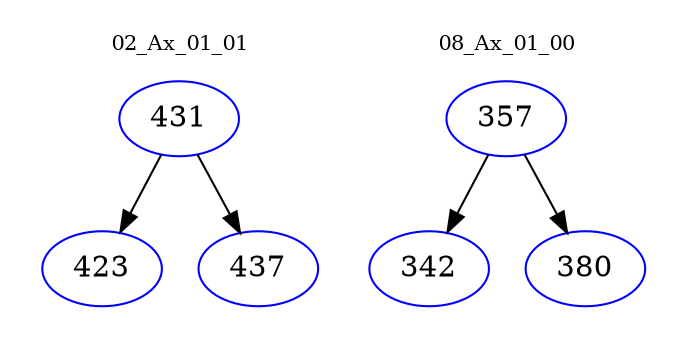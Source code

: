 digraph{
subgraph cluster_0 {
color = white
label = "02_Ax_01_01";
fontsize=10;
T0_431 [label="431", color="blue"]
T0_431 -> T0_423 [color="black"]
T0_423 [label="423", color="blue"]
T0_431 -> T0_437 [color="black"]
T0_437 [label="437", color="blue"]
}
subgraph cluster_1 {
color = white
label = "08_Ax_01_00";
fontsize=10;
T1_357 [label="357", color="blue"]
T1_357 -> T1_342 [color="black"]
T1_342 [label="342", color="blue"]
T1_357 -> T1_380 [color="black"]
T1_380 [label="380", color="blue"]
}
}
